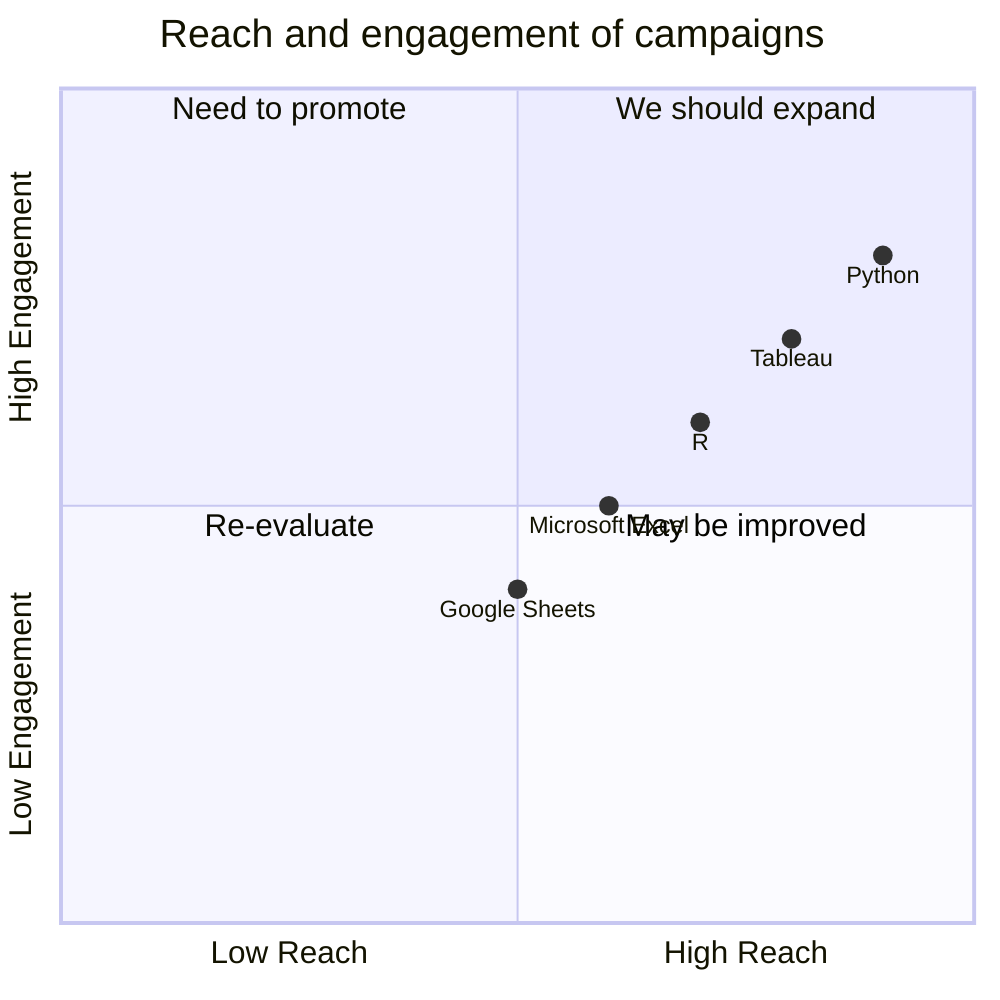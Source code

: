 quadrantChart
    title Reach and engagement of campaigns
    x-axis Low Reach --> High Reach
    y-axis Low Engagement --> High Engagement
    quadrant-1 We should expand
    quadrant-2 Need to promote
    quadrant-3 Re-evaluate
    quadrant-4 May be improved
    Tableau: [0.8, 0.7]
    Microsoft Excel: [0.6, 0.5]
    Google Sheets: [0.5, 0.4]
    R: [0.7, 0.6]
    Python: [0.9, 0.8]